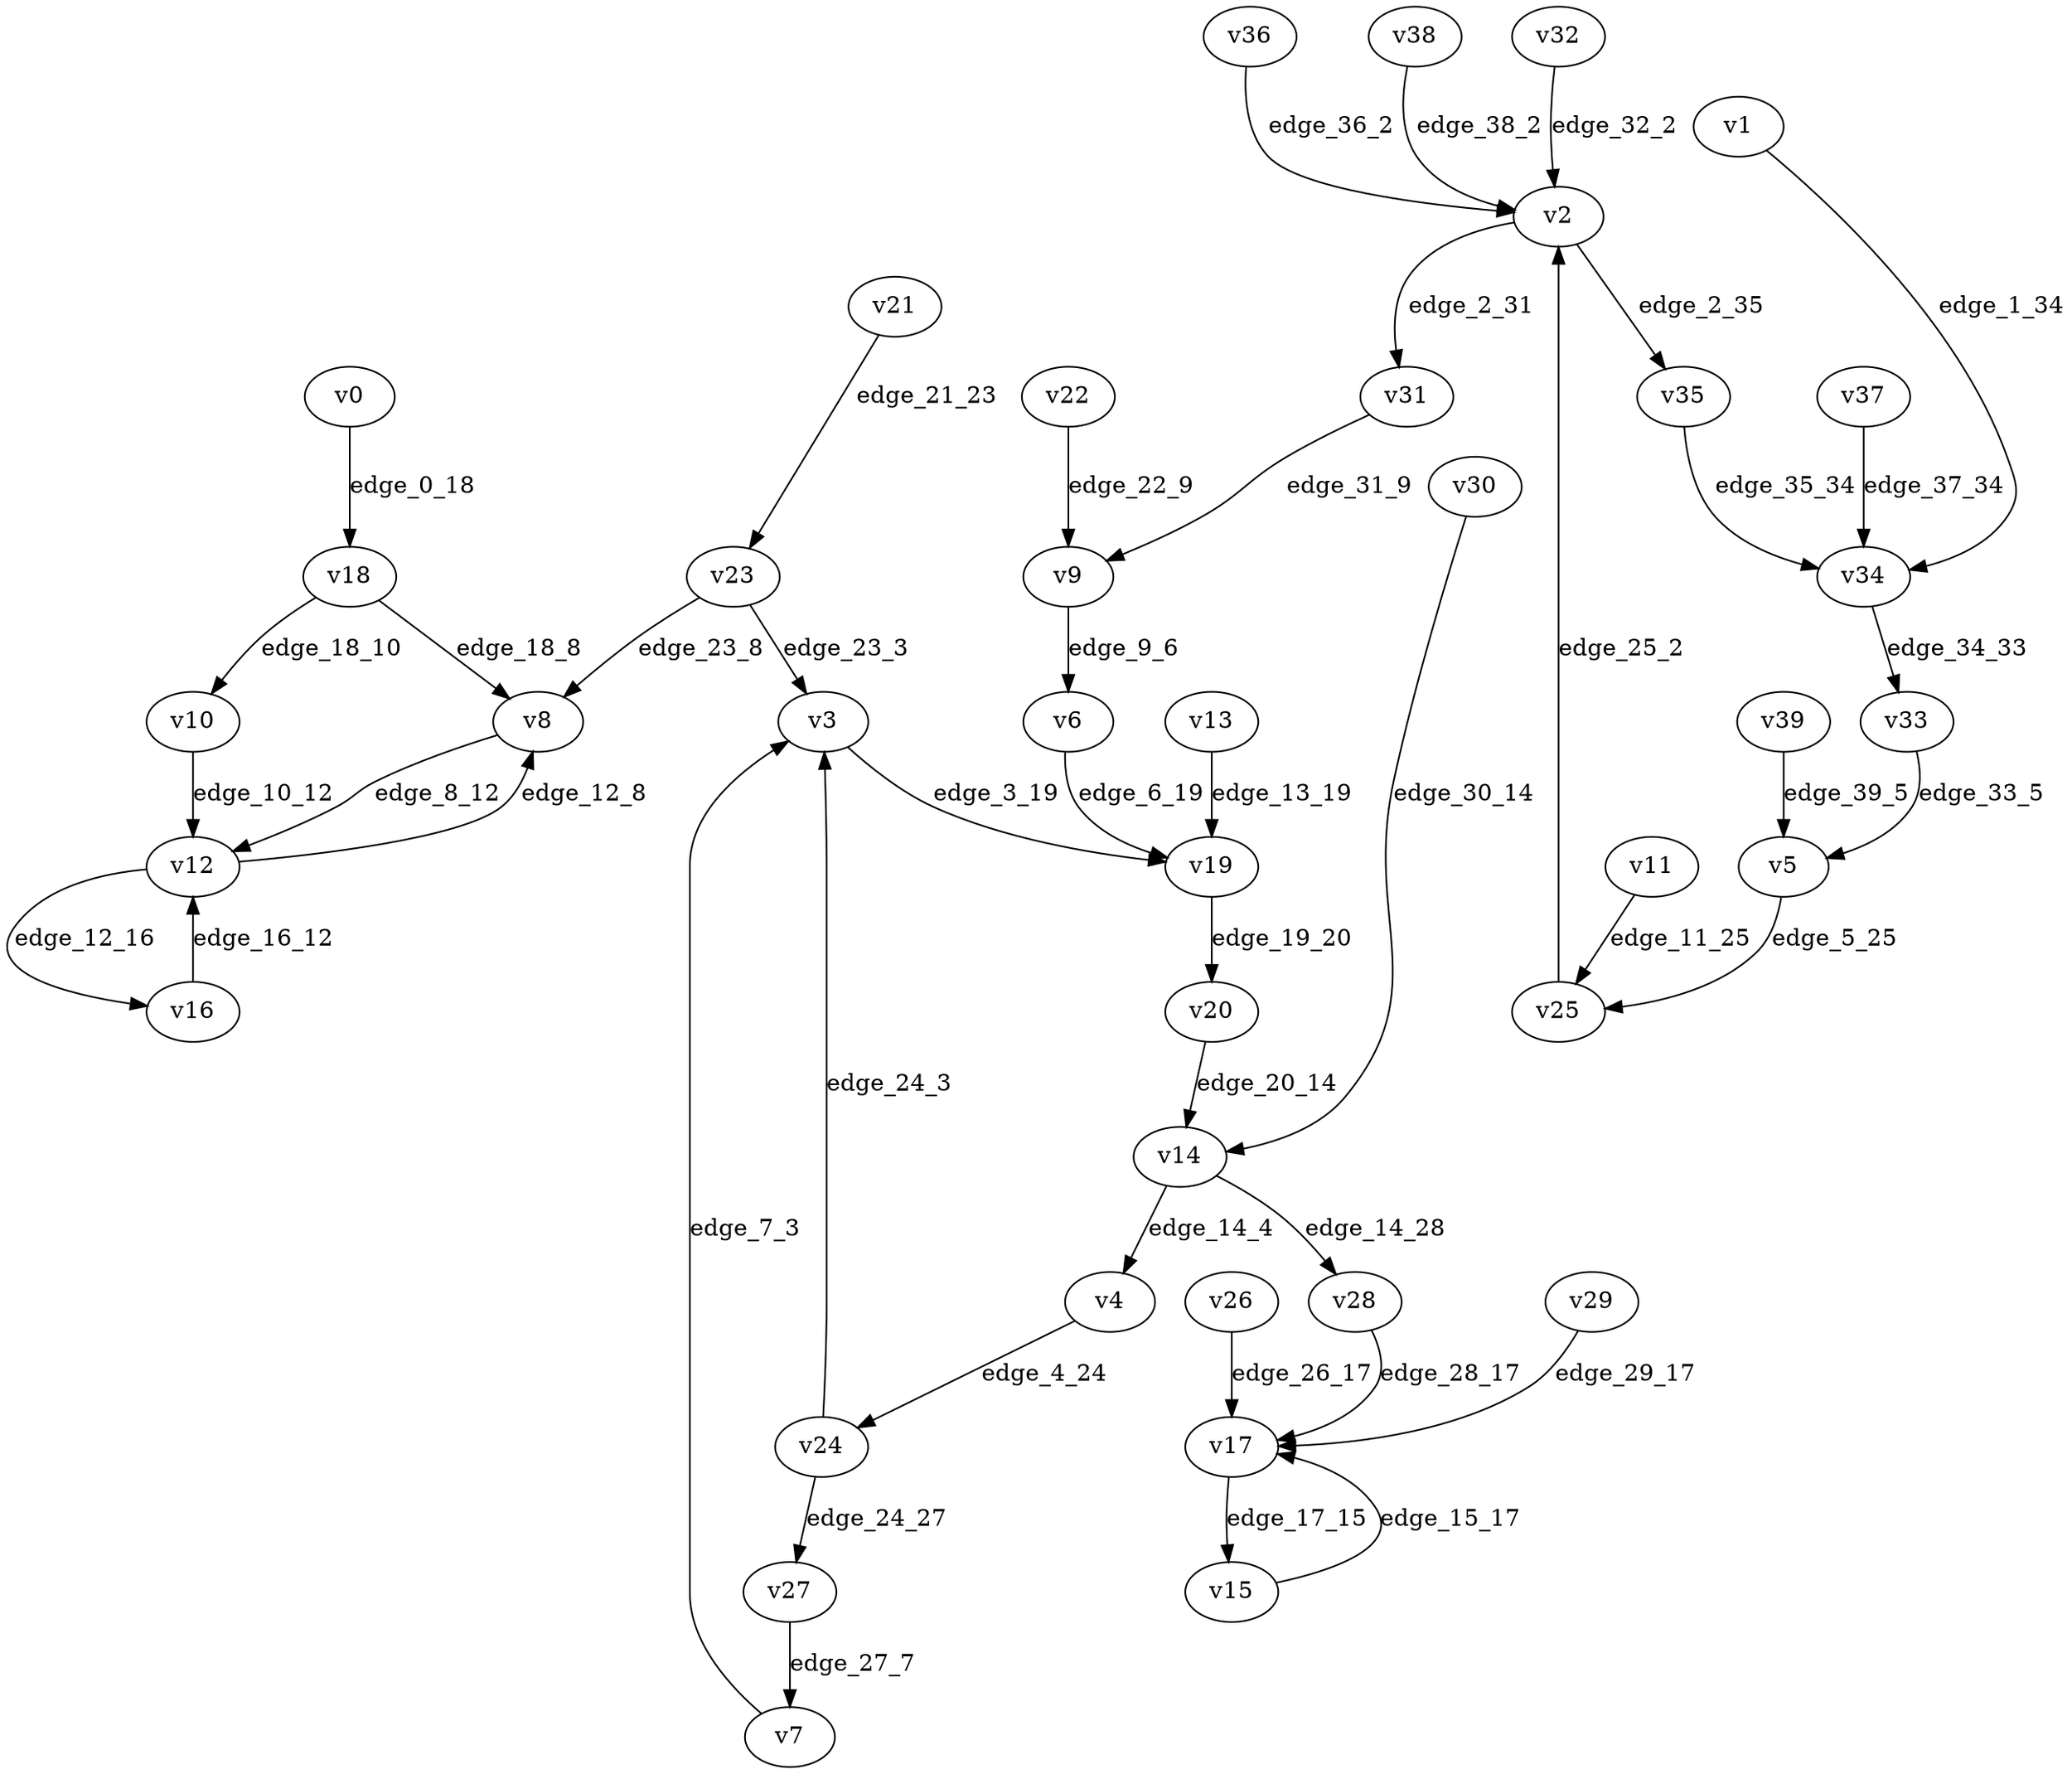 digraph G {
    // Stochastic discounted game

    v0 [name="v0", player=0];
    v1 [name="v1", player=1];
    v2 [name="v2", player=-1];
    v3 [name="v3", player=1];
    v4 [name="v4", player=0];
    v5 [name="v5", player=-1];
    v6 [name="v6", player=1];
    v7 [name="v7", player=-1];
    v8 [name="v8", player=0];
    v9 [name="v9", player=-1];
    v10 [name="v10", player=1];
    v11 [name="v11", player=-1];
    v12 [name="v12", player=-1];
    v13 [name="v13", player=0];
    v14 [name="v14", player=-1];
    v15 [name="v15", player=1];
    v16 [name="v16", player=0];
    v17 [name="v17", player=-1];
    v18 [name="v18", player=-1];
    v19 [name="v19", player=-1];
    v20 [name="v20", player=0];
    v21 [name="v21", player=0];
    v22 [name="v22", player=0];
    v23 [name="v23", player=-1];
    v24 [name="v24", player=-1];
    v25 [name="v25", player=0];
    v26 [name="v26", player=1];
    v27 [name="v27", player=0];
    v28 [name="v28", player=0];
    v29 [name="v29", player=1];
    v30 [name="v30", player=1];
    v31 [name="v31", player=1];
    v32 [name="v32", player=1];
    v33 [name="v33", player=0];
    v34 [name="v34", player=-1];
    v35 [name="v35", player=1];
    v36 [name="v36", player=1];
    v37 [name="v37", player=1];
    v38 [name="v38", player=1];
    v39 [name="v39", player=0];

    v0 -> v18 [label="edge_0_18", weight=7.325566, discount=0.742414];
    v1 -> v34 [label="edge_1_34", weight=-2.718925, discount=0.488892];
    v2 -> v31 [label="edge_2_31", probability=0.507858];
    v2 -> v35 [label="edge_2_35", probability=0.492142];
    v3 -> v19 [label="edge_3_19", weight=1.344578, discount=0.720801];
    v4 -> v24 [label="edge_4_24", weight=-5.999449, discount=0.342639];
    v5 -> v25 [label="edge_5_25", probability=1.000000];
    v6 -> v19 [label="edge_6_19", weight=0.926178, discount=0.787856];
    v7 -> v3 [label="edge_7_3", probability=1.000000];
    v8 -> v12 [label="edge_8_12", weight=0.837633, discount=0.550036];
    v9 -> v6 [label="edge_9_6", probability=1.000000];
    v10 -> v12 [label="edge_10_12", weight=4.209427, discount=0.491178];
    v11 -> v25 [label="edge_11_25", probability=1.000000];
    v12 -> v8 [label="edge_12_8", probability=0.596645];
    v12 -> v16 [label="edge_12_16", probability=0.403355];
    v13 -> v19 [label="edge_13_19", weight=2.615576, discount=0.226226];
    v14 -> v4 [label="edge_14_4", probability=0.625306];
    v14 -> v28 [label="edge_14_28", probability=0.374694];
    v15 -> v17 [label="edge_15_17", weight=-5.704897, discount=0.224916];
    v16 -> v12 [label="edge_16_12", weight=4.273729, discount=0.402582];
    v17 -> v15 [label="edge_17_15", probability=1.000000];
    v18 -> v8 [label="edge_18_8", probability=0.542952];
    v18 -> v10 [label="edge_18_10", probability=0.457048];
    v19 -> v20 [label="edge_19_20", probability=1.000000];
    v20 -> v14 [label="edge_20_14", weight=-8.666085, discount=0.329356];
    v21 -> v23 [label="edge_21_23", weight=-4.729967, discount=0.289262];
    v22 -> v9 [label="edge_22_9", weight=6.001109, discount=0.528766];
    v23 -> v8 [label="edge_23_8", probability=0.469864];
    v23 -> v3 [label="edge_23_3", probability=0.530136];
    v24 -> v3 [label="edge_24_3", probability=0.353530];
    v24 -> v27 [label="edge_24_27", probability=0.646470];
    v25 -> v2 [label="edge_25_2", weight=6.815563, discount=0.755206];
    v26 -> v17 [label="edge_26_17", weight=5.516345, discount=0.233650];
    v27 -> v7 [label="edge_27_7", weight=8.952307, discount=0.515774];
    v28 -> v17 [label="edge_28_17", weight=-7.075456, discount=0.493599];
    v29 -> v17 [label="edge_29_17", weight=2.915671, discount=0.530962];
    v30 -> v14 [label="edge_30_14", weight=-3.284112, discount=0.424379];
    v31 -> v9 [label="edge_31_9", weight=0.319346, discount=0.536413];
    v32 -> v2 [label="edge_32_2", weight=5.222565, discount=0.811087];
    v33 -> v5 [label="edge_33_5", weight=0.396993, discount=0.374209];
    v34 -> v33 [label="edge_34_33", probability=1.000000];
    v35 -> v34 [label="edge_35_34", weight=2.214404, discount=0.204525];
    v36 -> v2 [label="edge_36_2", weight=-3.324508, discount=0.582620];
    v37 -> v34 [label="edge_37_34", weight=5.379891, discount=0.580971];
    v38 -> v2 [label="edge_38_2", weight=-0.372603, discount=0.185303];
    v39 -> v5 [label="edge_39_5", weight=4.148562, discount=0.630489];
}